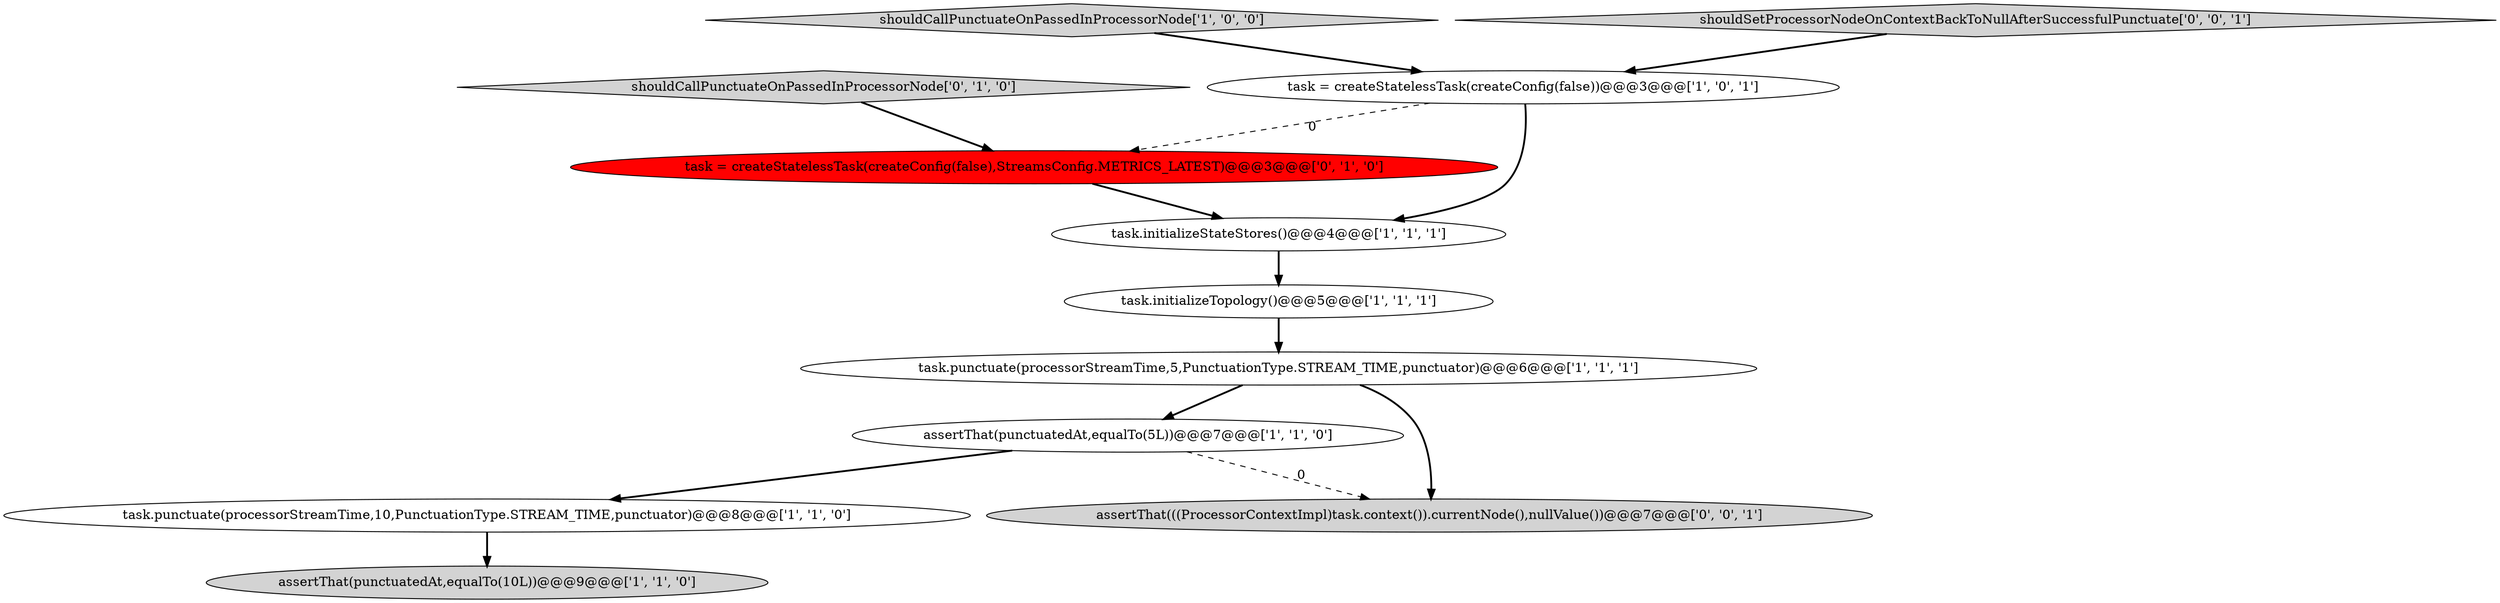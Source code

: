 digraph {
3 [style = filled, label = "assertThat(punctuatedAt,equalTo(5L))@@@7@@@['1', '1', '0']", fillcolor = white, shape = ellipse image = "AAA0AAABBB1BBB"];
4 [style = filled, label = "task = createStatelessTask(createConfig(false))@@@3@@@['1', '0', '1']", fillcolor = white, shape = ellipse image = "AAA0AAABBB1BBB"];
0 [style = filled, label = "task.punctuate(processorStreamTime,10,PunctuationType.STREAM_TIME,punctuator)@@@8@@@['1', '1', '0']", fillcolor = white, shape = ellipse image = "AAA0AAABBB1BBB"];
2 [style = filled, label = "assertThat(punctuatedAt,equalTo(10L))@@@9@@@['1', '1', '0']", fillcolor = lightgray, shape = ellipse image = "AAA0AAABBB1BBB"];
7 [style = filled, label = "shouldCallPunctuateOnPassedInProcessorNode['1', '0', '0']", fillcolor = lightgray, shape = diamond image = "AAA0AAABBB1BBB"];
8 [style = filled, label = "task = createStatelessTask(createConfig(false),StreamsConfig.METRICS_LATEST)@@@3@@@['0', '1', '0']", fillcolor = red, shape = ellipse image = "AAA1AAABBB2BBB"];
9 [style = filled, label = "shouldCallPunctuateOnPassedInProcessorNode['0', '1', '0']", fillcolor = lightgray, shape = diamond image = "AAA0AAABBB2BBB"];
11 [style = filled, label = "shouldSetProcessorNodeOnContextBackToNullAfterSuccessfulPunctuate['0', '0', '1']", fillcolor = lightgray, shape = diamond image = "AAA0AAABBB3BBB"];
6 [style = filled, label = "task.punctuate(processorStreamTime,5,PunctuationType.STREAM_TIME,punctuator)@@@6@@@['1', '1', '1']", fillcolor = white, shape = ellipse image = "AAA0AAABBB1BBB"];
1 [style = filled, label = "task.initializeTopology()@@@5@@@['1', '1', '1']", fillcolor = white, shape = ellipse image = "AAA0AAABBB1BBB"];
5 [style = filled, label = "task.initializeStateStores()@@@4@@@['1', '1', '1']", fillcolor = white, shape = ellipse image = "AAA0AAABBB1BBB"];
10 [style = filled, label = "assertThat(((ProcessorContextImpl)task.context()).currentNode(),nullValue())@@@7@@@['0', '0', '1']", fillcolor = lightgray, shape = ellipse image = "AAA0AAABBB3BBB"];
6->3 [style = bold, label=""];
5->1 [style = bold, label=""];
11->4 [style = bold, label=""];
3->10 [style = dashed, label="0"];
1->6 [style = bold, label=""];
4->8 [style = dashed, label="0"];
7->4 [style = bold, label=""];
8->5 [style = bold, label=""];
9->8 [style = bold, label=""];
4->5 [style = bold, label=""];
6->10 [style = bold, label=""];
3->0 [style = bold, label=""];
0->2 [style = bold, label=""];
}
